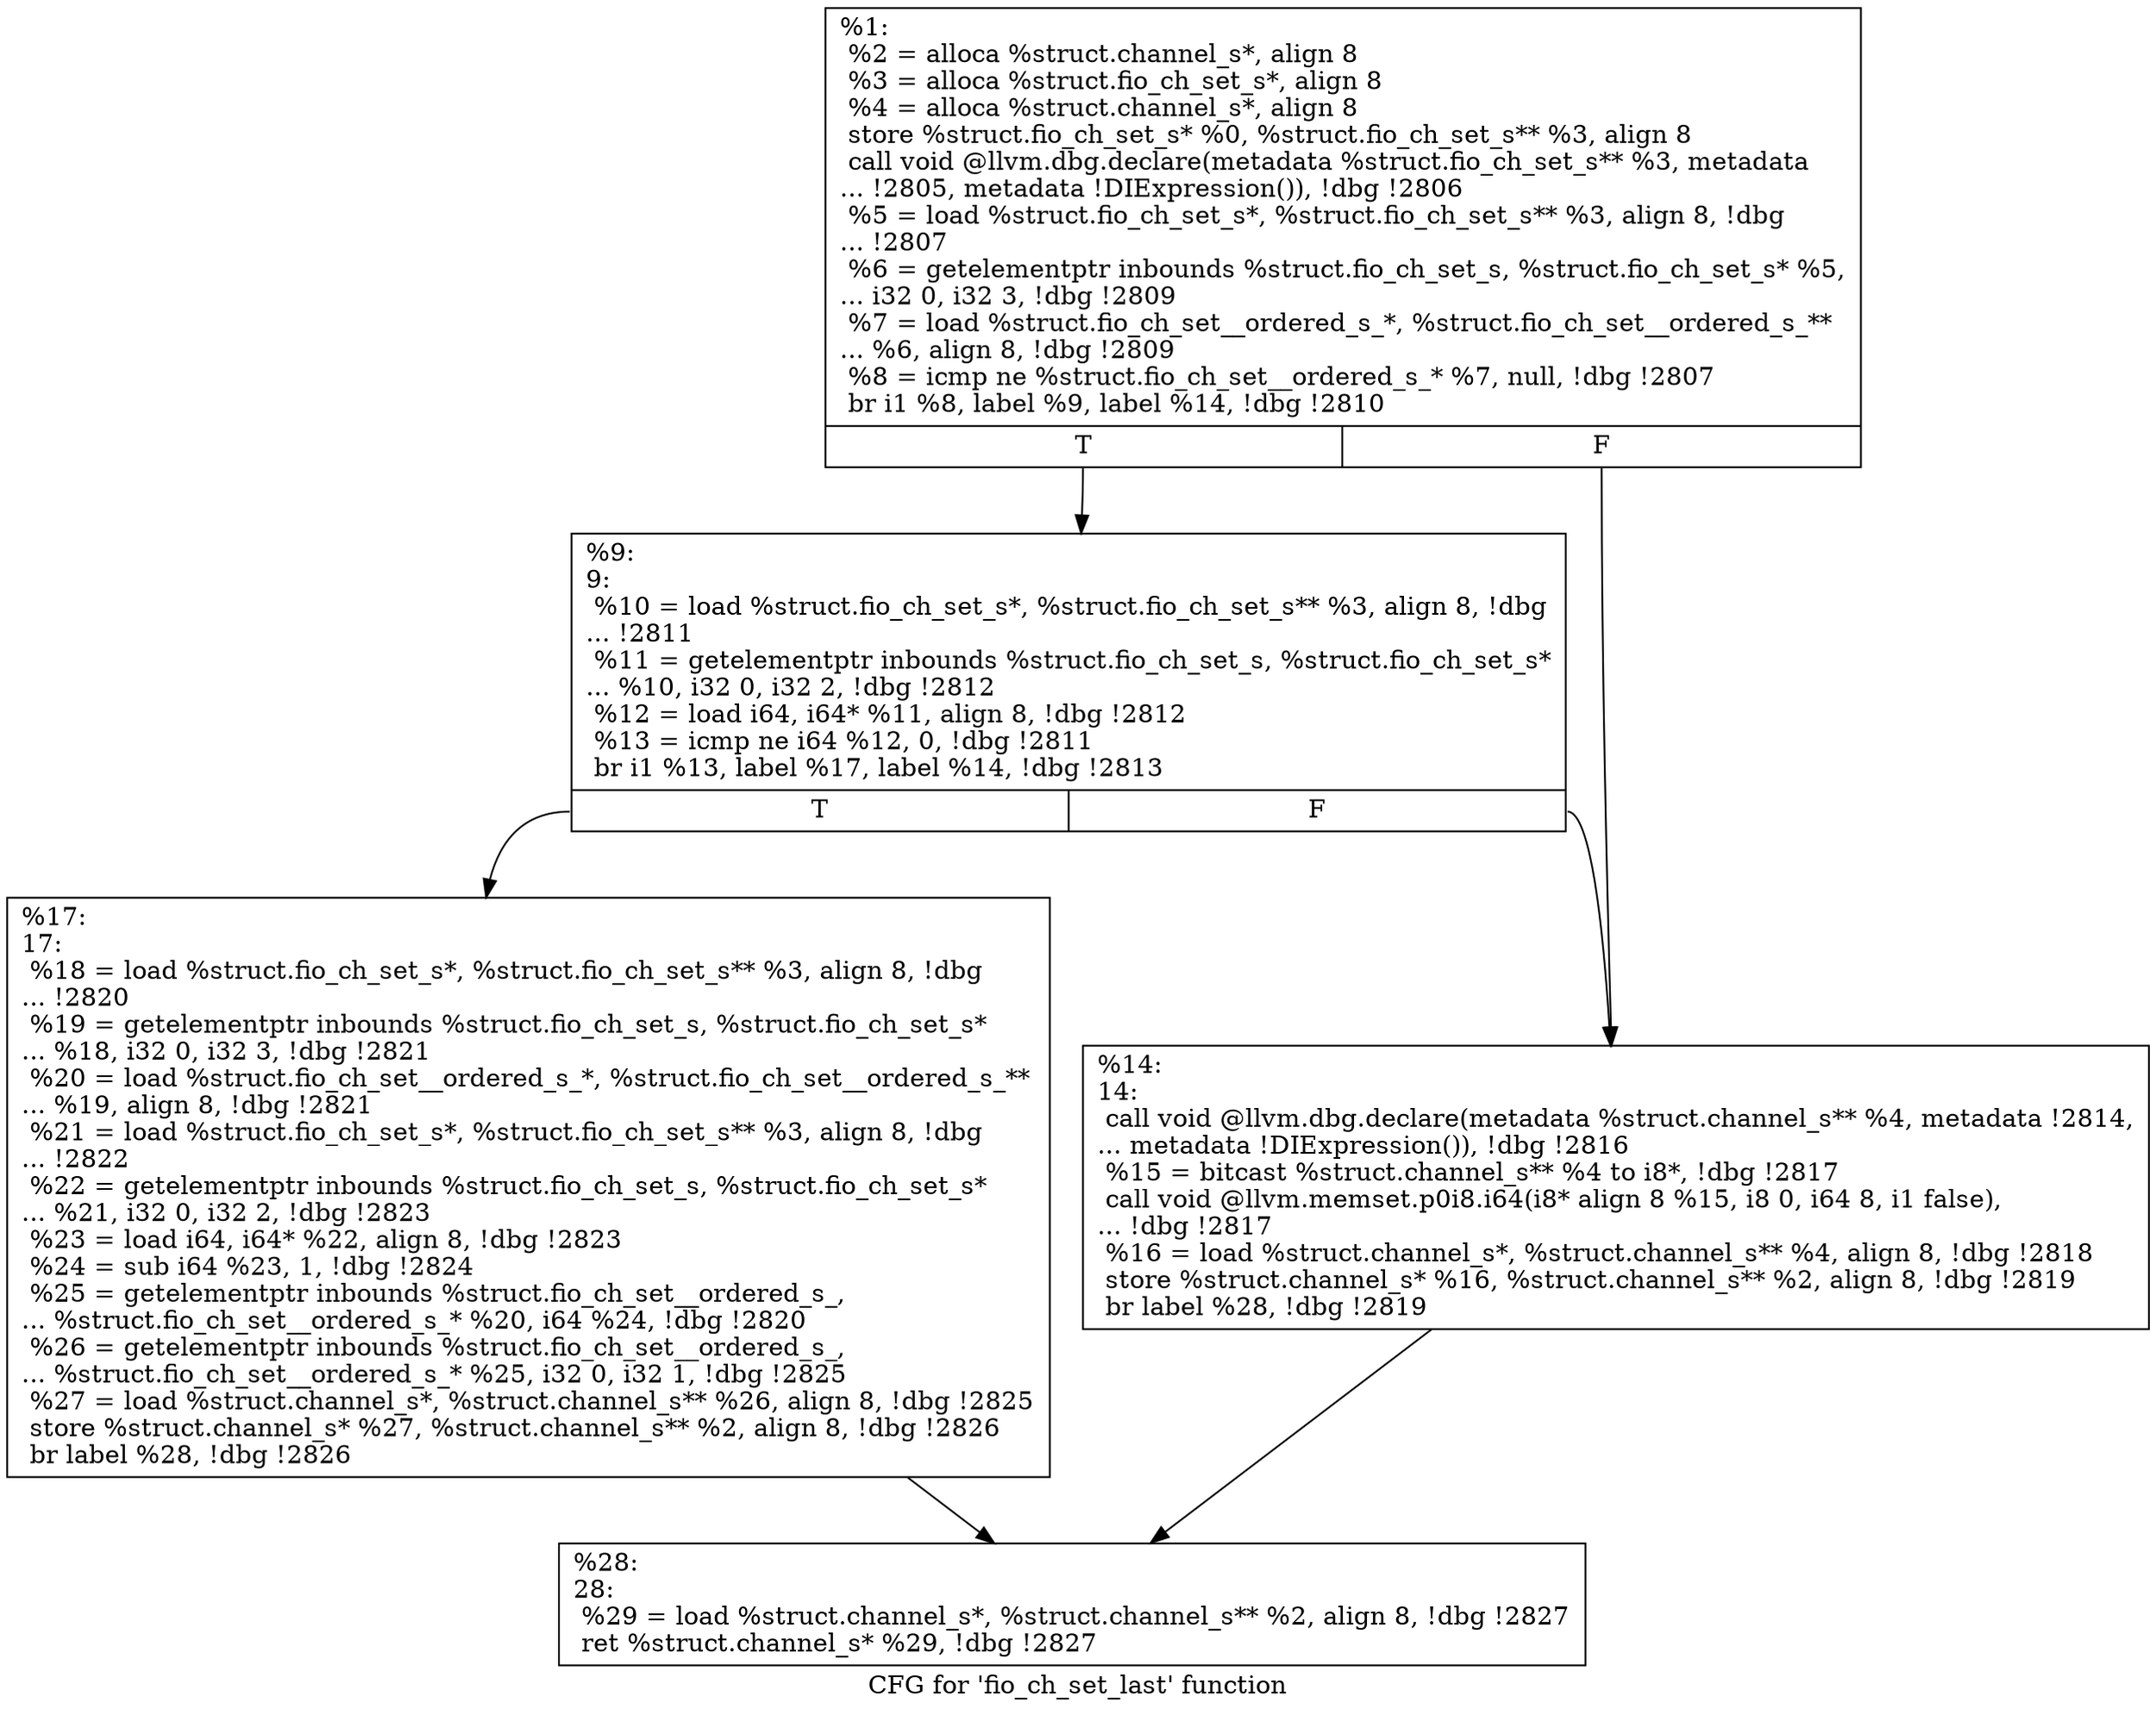 digraph "CFG for 'fio_ch_set_last' function" {
	label="CFG for 'fio_ch_set_last' function";

	Node0x5568514424c0 [shape=record,label="{%1:\l  %2 = alloca %struct.channel_s*, align 8\l  %3 = alloca %struct.fio_ch_set_s*, align 8\l  %4 = alloca %struct.channel_s*, align 8\l  store %struct.fio_ch_set_s* %0, %struct.fio_ch_set_s** %3, align 8\l  call void @llvm.dbg.declare(metadata %struct.fio_ch_set_s** %3, metadata\l... !2805, metadata !DIExpression()), !dbg !2806\l  %5 = load %struct.fio_ch_set_s*, %struct.fio_ch_set_s** %3, align 8, !dbg\l... !2807\l  %6 = getelementptr inbounds %struct.fio_ch_set_s, %struct.fio_ch_set_s* %5,\l... i32 0, i32 3, !dbg !2809\l  %7 = load %struct.fio_ch_set__ordered_s_*, %struct.fio_ch_set__ordered_s_**\l... %6, align 8, !dbg !2809\l  %8 = icmp ne %struct.fio_ch_set__ordered_s_* %7, null, !dbg !2807\l  br i1 %8, label %9, label %14, !dbg !2810\l|{<s0>T|<s1>F}}"];
	Node0x5568514424c0:s0 -> Node0x556851442b40;
	Node0x5568514424c0:s1 -> Node0x556851442b90;
	Node0x556851442b40 [shape=record,label="{%9:\l9:                                                \l  %10 = load %struct.fio_ch_set_s*, %struct.fio_ch_set_s** %3, align 8, !dbg\l... !2811\l  %11 = getelementptr inbounds %struct.fio_ch_set_s, %struct.fio_ch_set_s*\l... %10, i32 0, i32 2, !dbg !2812\l  %12 = load i64, i64* %11, align 8, !dbg !2812\l  %13 = icmp ne i64 %12, 0, !dbg !2811\l  br i1 %13, label %17, label %14, !dbg !2813\l|{<s0>T|<s1>F}}"];
	Node0x556851442b40:s0 -> Node0x556851442be0;
	Node0x556851442b40:s1 -> Node0x556851442b90;
	Node0x556851442b90 [shape=record,label="{%14:\l14:                                               \l  call void @llvm.dbg.declare(metadata %struct.channel_s** %4, metadata !2814,\l... metadata !DIExpression()), !dbg !2816\l  %15 = bitcast %struct.channel_s** %4 to i8*, !dbg !2817\l  call void @llvm.memset.p0i8.i64(i8* align 8 %15, i8 0, i64 8, i1 false),\l... !dbg !2817\l  %16 = load %struct.channel_s*, %struct.channel_s** %4, align 8, !dbg !2818\l  store %struct.channel_s* %16, %struct.channel_s** %2, align 8, !dbg !2819\l  br label %28, !dbg !2819\l}"];
	Node0x556851442b90 -> Node0x556851442c30;
	Node0x556851442be0 [shape=record,label="{%17:\l17:                                               \l  %18 = load %struct.fio_ch_set_s*, %struct.fio_ch_set_s** %3, align 8, !dbg\l... !2820\l  %19 = getelementptr inbounds %struct.fio_ch_set_s, %struct.fio_ch_set_s*\l... %18, i32 0, i32 3, !dbg !2821\l  %20 = load %struct.fio_ch_set__ordered_s_*, %struct.fio_ch_set__ordered_s_**\l... %19, align 8, !dbg !2821\l  %21 = load %struct.fio_ch_set_s*, %struct.fio_ch_set_s** %3, align 8, !dbg\l... !2822\l  %22 = getelementptr inbounds %struct.fio_ch_set_s, %struct.fio_ch_set_s*\l... %21, i32 0, i32 2, !dbg !2823\l  %23 = load i64, i64* %22, align 8, !dbg !2823\l  %24 = sub i64 %23, 1, !dbg !2824\l  %25 = getelementptr inbounds %struct.fio_ch_set__ordered_s_,\l... %struct.fio_ch_set__ordered_s_* %20, i64 %24, !dbg !2820\l  %26 = getelementptr inbounds %struct.fio_ch_set__ordered_s_,\l... %struct.fio_ch_set__ordered_s_* %25, i32 0, i32 1, !dbg !2825\l  %27 = load %struct.channel_s*, %struct.channel_s** %26, align 8, !dbg !2825\l  store %struct.channel_s* %27, %struct.channel_s** %2, align 8, !dbg !2826\l  br label %28, !dbg !2826\l}"];
	Node0x556851442be0 -> Node0x556851442c30;
	Node0x556851442c30 [shape=record,label="{%28:\l28:                                               \l  %29 = load %struct.channel_s*, %struct.channel_s** %2, align 8, !dbg !2827\l  ret %struct.channel_s* %29, !dbg !2827\l}"];
}
